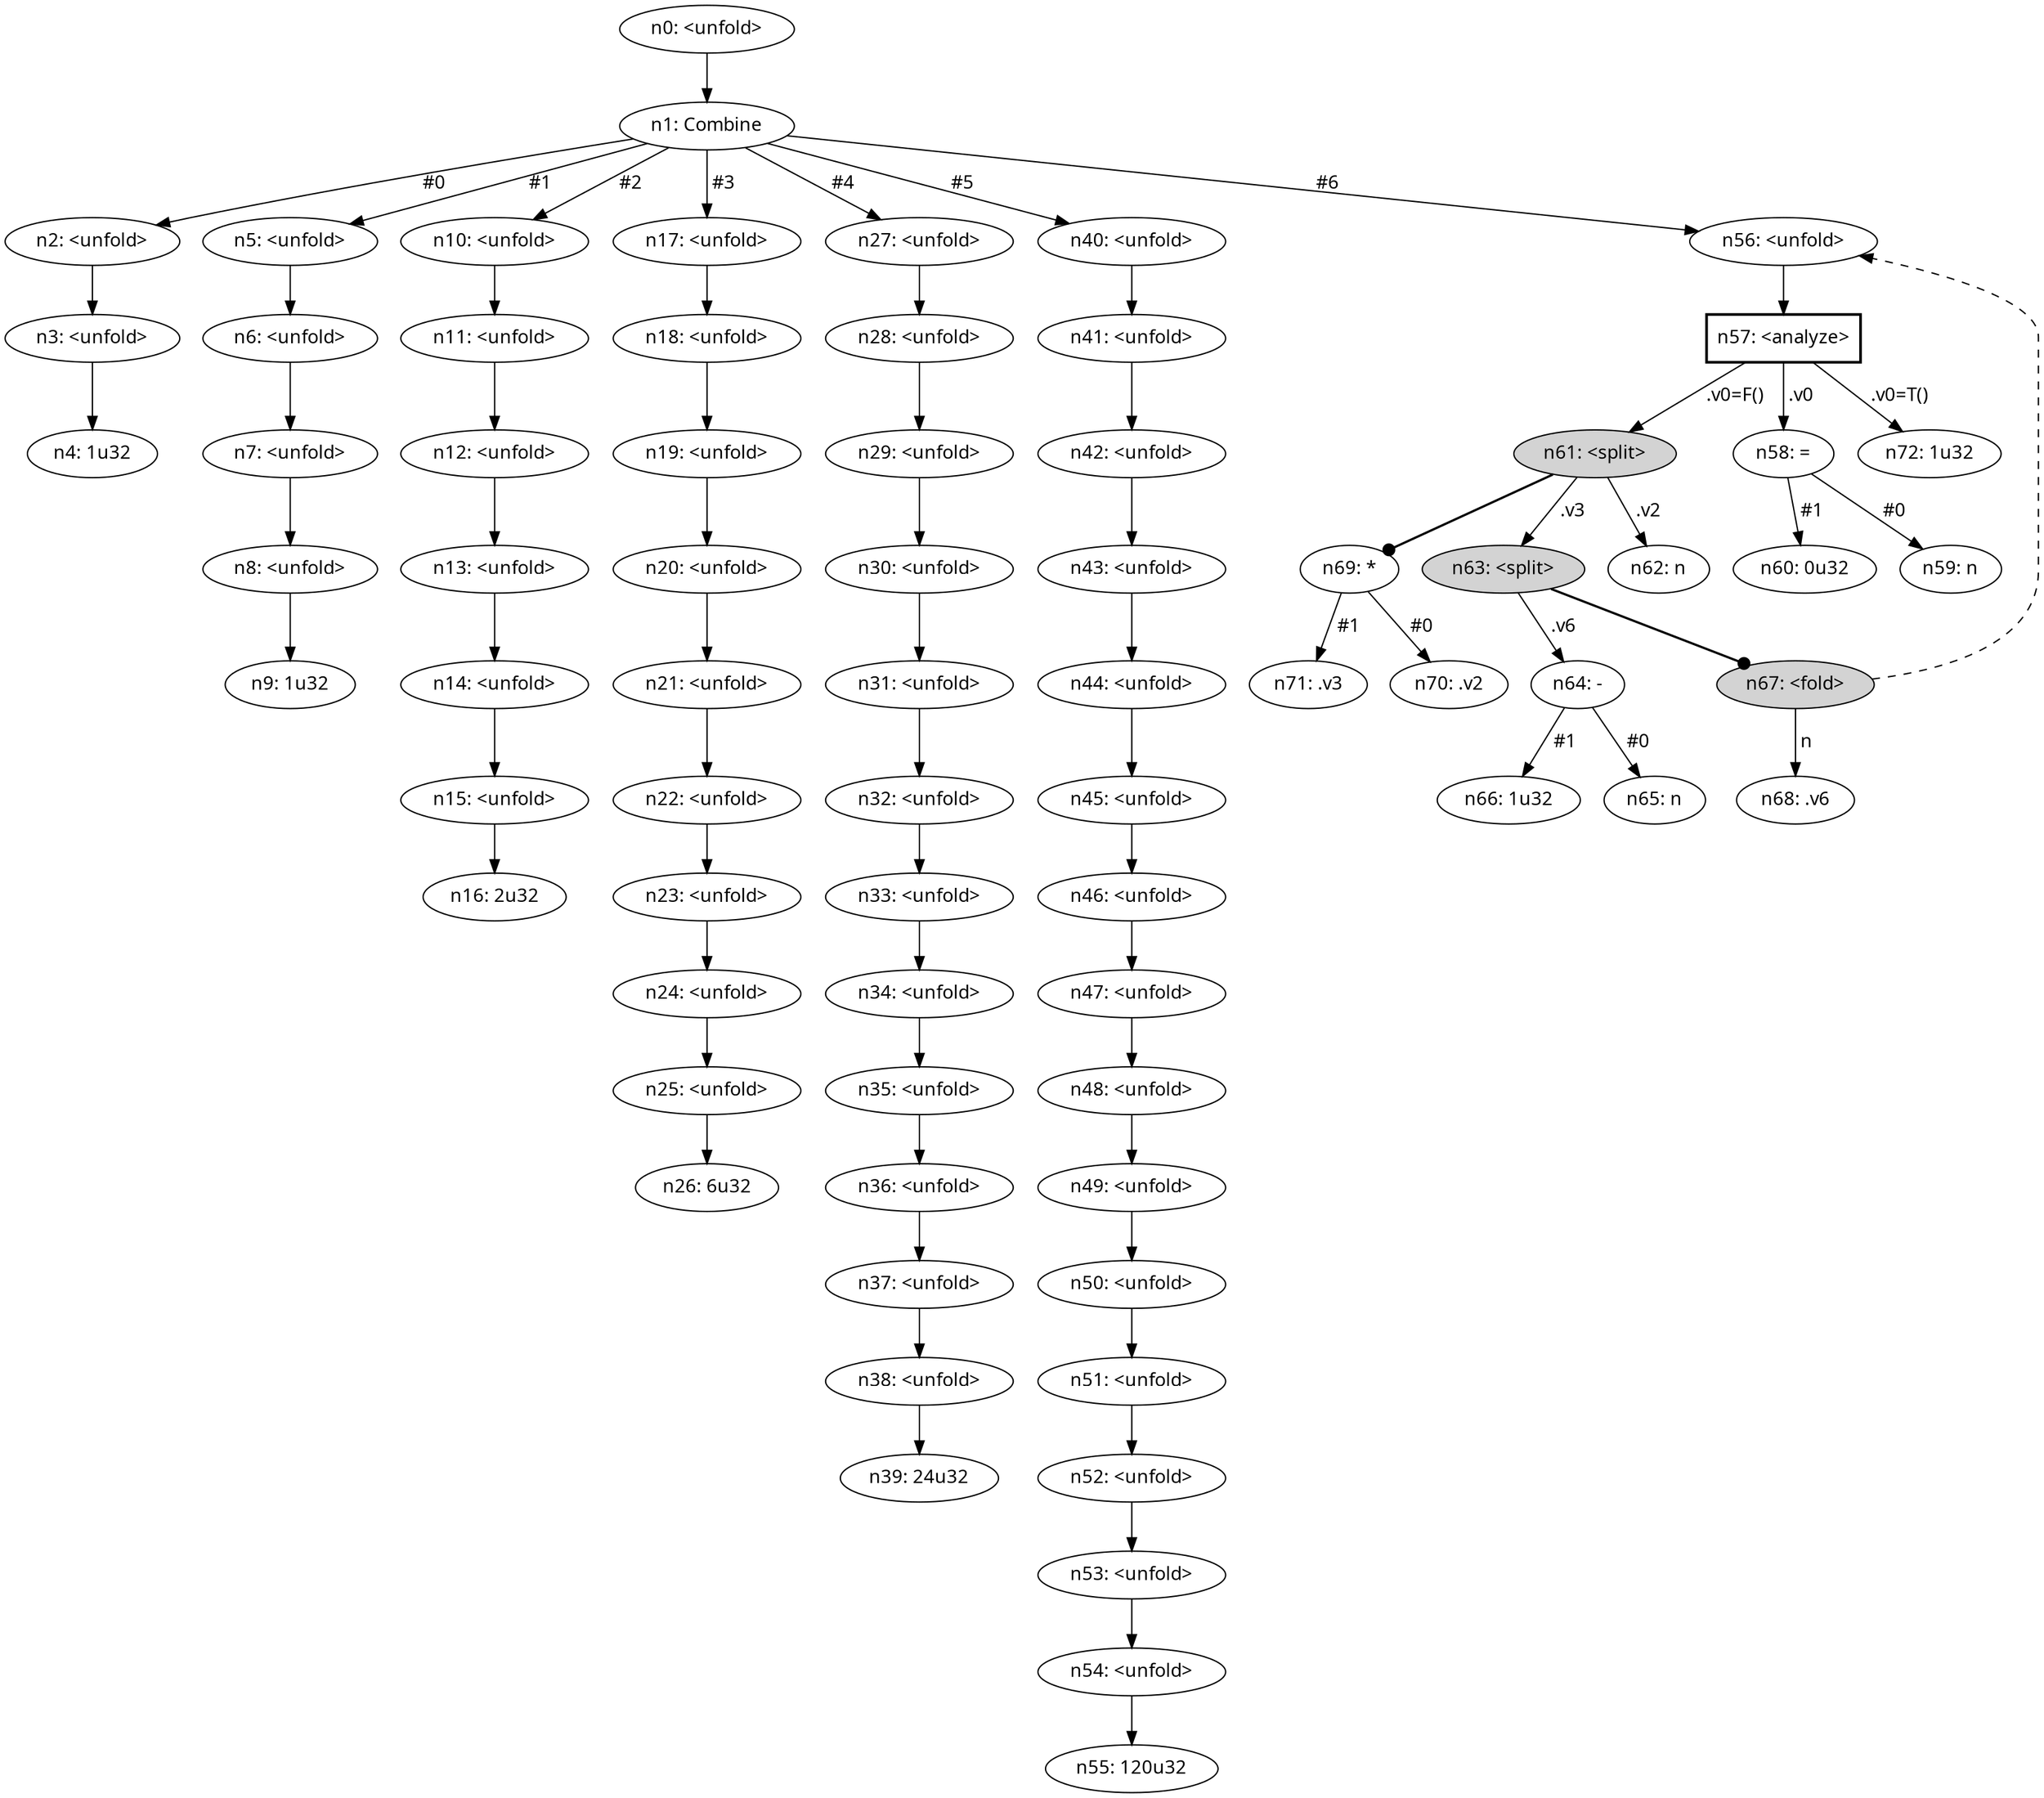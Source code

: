 digraph {
    node [fontname="bold helvetica"];
    edge [fontname="bold helvetica"];
    n0 [label="n0: <unfold>"];
    n1 [label="n1: Combine"];
    n0 -> n1;
    n2 [label="n2: <unfold>"];
    n1 -> n2 [label=" #0 "];
    n3 [label="n3: <unfold>"];
    n2 -> n3;
    n4 [label="n4: 1u32"];
    n3 -> n4;
    n5 [label="n5: <unfold>"];
    n1 -> n5 [label=" #1 "];
    n6 [label="n6: <unfold>"];
    n5 -> n6;
    n7 [label="n7: <unfold>"];
    n6 -> n7;
    n8 [label="n8: <unfold>"];
    n7 -> n8;
    n9 [label="n9: 1u32"];
    n8 -> n9;
    n10 [label="n10: <unfold>"];
    n1 -> n10 [label=" #2 "];
    n11 [label="n11: <unfold>"];
    n10 -> n11;
    n12 [label="n12: <unfold>"];
    n11 -> n12;
    n13 [label="n13: <unfold>"];
    n12 -> n13;
    n14 [label="n14: <unfold>"];
    n13 -> n14;
    n15 [label="n15: <unfold>"];
    n14 -> n15;
    n16 [label="n16: 2u32"];
    n15 -> n16;
    n17 [label="n17: <unfold>"];
    n1 -> n17 [label=" #3 "];
    n18 [label="n18: <unfold>"];
    n17 -> n18;
    n19 [label="n19: <unfold>"];
    n18 -> n19;
    n20 [label="n20: <unfold>"];
    n19 -> n20;
    n21 [label="n21: <unfold>"];
    n20 -> n21;
    n22 [label="n22: <unfold>"];
    n21 -> n22;
    n23 [label="n23: <unfold>"];
    n22 -> n23;
    n24 [label="n24: <unfold>"];
    n23 -> n24;
    n25 [label="n25: <unfold>"];
    n24 -> n25;
    n26 [label="n26: 6u32"];
    n25 -> n26;
    n27 [label="n27: <unfold>"];
    n1 -> n27 [label=" #4 "];
    n28 [label="n28: <unfold>"];
    n27 -> n28;
    n29 [label="n29: <unfold>"];
    n28 -> n29;
    n30 [label="n30: <unfold>"];
    n29 -> n30;
    n31 [label="n31: <unfold>"];
    n30 -> n31;
    n32 [label="n32: <unfold>"];
    n31 -> n32;
    n33 [label="n33: <unfold>"];
    n32 -> n33;
    n34 [label="n34: <unfold>"];
    n33 -> n34;
    n35 [label="n35: <unfold>"];
    n34 -> n35;
    n36 [label="n36: <unfold>"];
    n35 -> n36;
    n37 [label="n37: <unfold>"];
    n36 -> n37;
    n38 [label="n38: <unfold>"];
    n37 -> n38;
    n39 [label="n39: 24u32"];
    n38 -> n39;
    n40 [label="n40: <unfold>"];
    n1 -> n40 [label=" #5 "];
    n41 [label="n41: <unfold>"];
    n40 -> n41;
    n42 [label="n42: <unfold>"];
    n41 -> n42;
    n43 [label="n43: <unfold>"];
    n42 -> n43;
    n44 [label="n44: <unfold>"];
    n43 -> n44;
    n45 [label="n45: <unfold>"];
    n44 -> n45;
    n46 [label="n46: <unfold>"];
    n45 -> n46;
    n47 [label="n47: <unfold>"];
    n46 -> n47;
    n48 [label="n48: <unfold>"];
    n47 -> n48;
    n49 [label="n49: <unfold>"];
    n48 -> n49;
    n50 [label="n50: <unfold>"];
    n49 -> n50;
    n51 [label="n51: <unfold>"];
    n50 -> n51;
    n52 [label="n52: <unfold>"];
    n51 -> n52;
    n53 [label="n53: <unfold>"];
    n52 -> n53;
    n54 [label="n54: <unfold>"];
    n53 -> n54;
    n55 [label="n55: 120u32"];
    n54 -> n55;
    n56 [label="n56: <unfold>"];
    n1 -> n56 [label=" #6 "];
    n57 [label="n57: <analyze>"] [shape=box style=bold];
    n56 -> n57;
    n58 [label="n58: ="];
    n57 -> n58 [label=" .v0 "];
    n59 [label="n59: n"];
    n58 -> n59 [label=" #0 "];
    n60 [label="n60: 0u32"];
    n58 -> n60 [label=" #1 "];
    n61 [label="n61: <split>"] [style=filled];
    n57 -> n61 [label=" .v0=F() "];
    n62 [label="n62: n"];
    n61 -> n62 [label=" .v2 "];
    n63 [label="n63: <split>"] [style=filled];
    n61 -> n63 [label=" .v3 "];
    n64 [label="n64: -"];
    n63 -> n64 [label=" .v6 "];
    n65 [label="n65: n"];
    n64 -> n65 [label=" #0 "];
    n66 [label="n66: 1u32"];
    n64 -> n66 [label=" #1 "];
    n67 [label="n67: <fold>"] [style=filled];
    n63 -> n67 [penwidth=1.7 arrowhead=dot];
    n67 -> n56 [style=dashed];
    n68 [label="n68: .v6"];
    n67 -> n68 [label=" n "];
    n69 [label="n69: *"];
    n61 -> n69 [penwidth=1.7 arrowhead=dot];
    n70 [label="n70: .v2"];
    n69 -> n70 [label=" #0 "];
    n71 [label="n71: .v3"];
    n69 -> n71 [label=" #1 "];
    n72 [label="n72: 1u32"];
    n57 -> n72 [label=" .v0=T() "];
}
